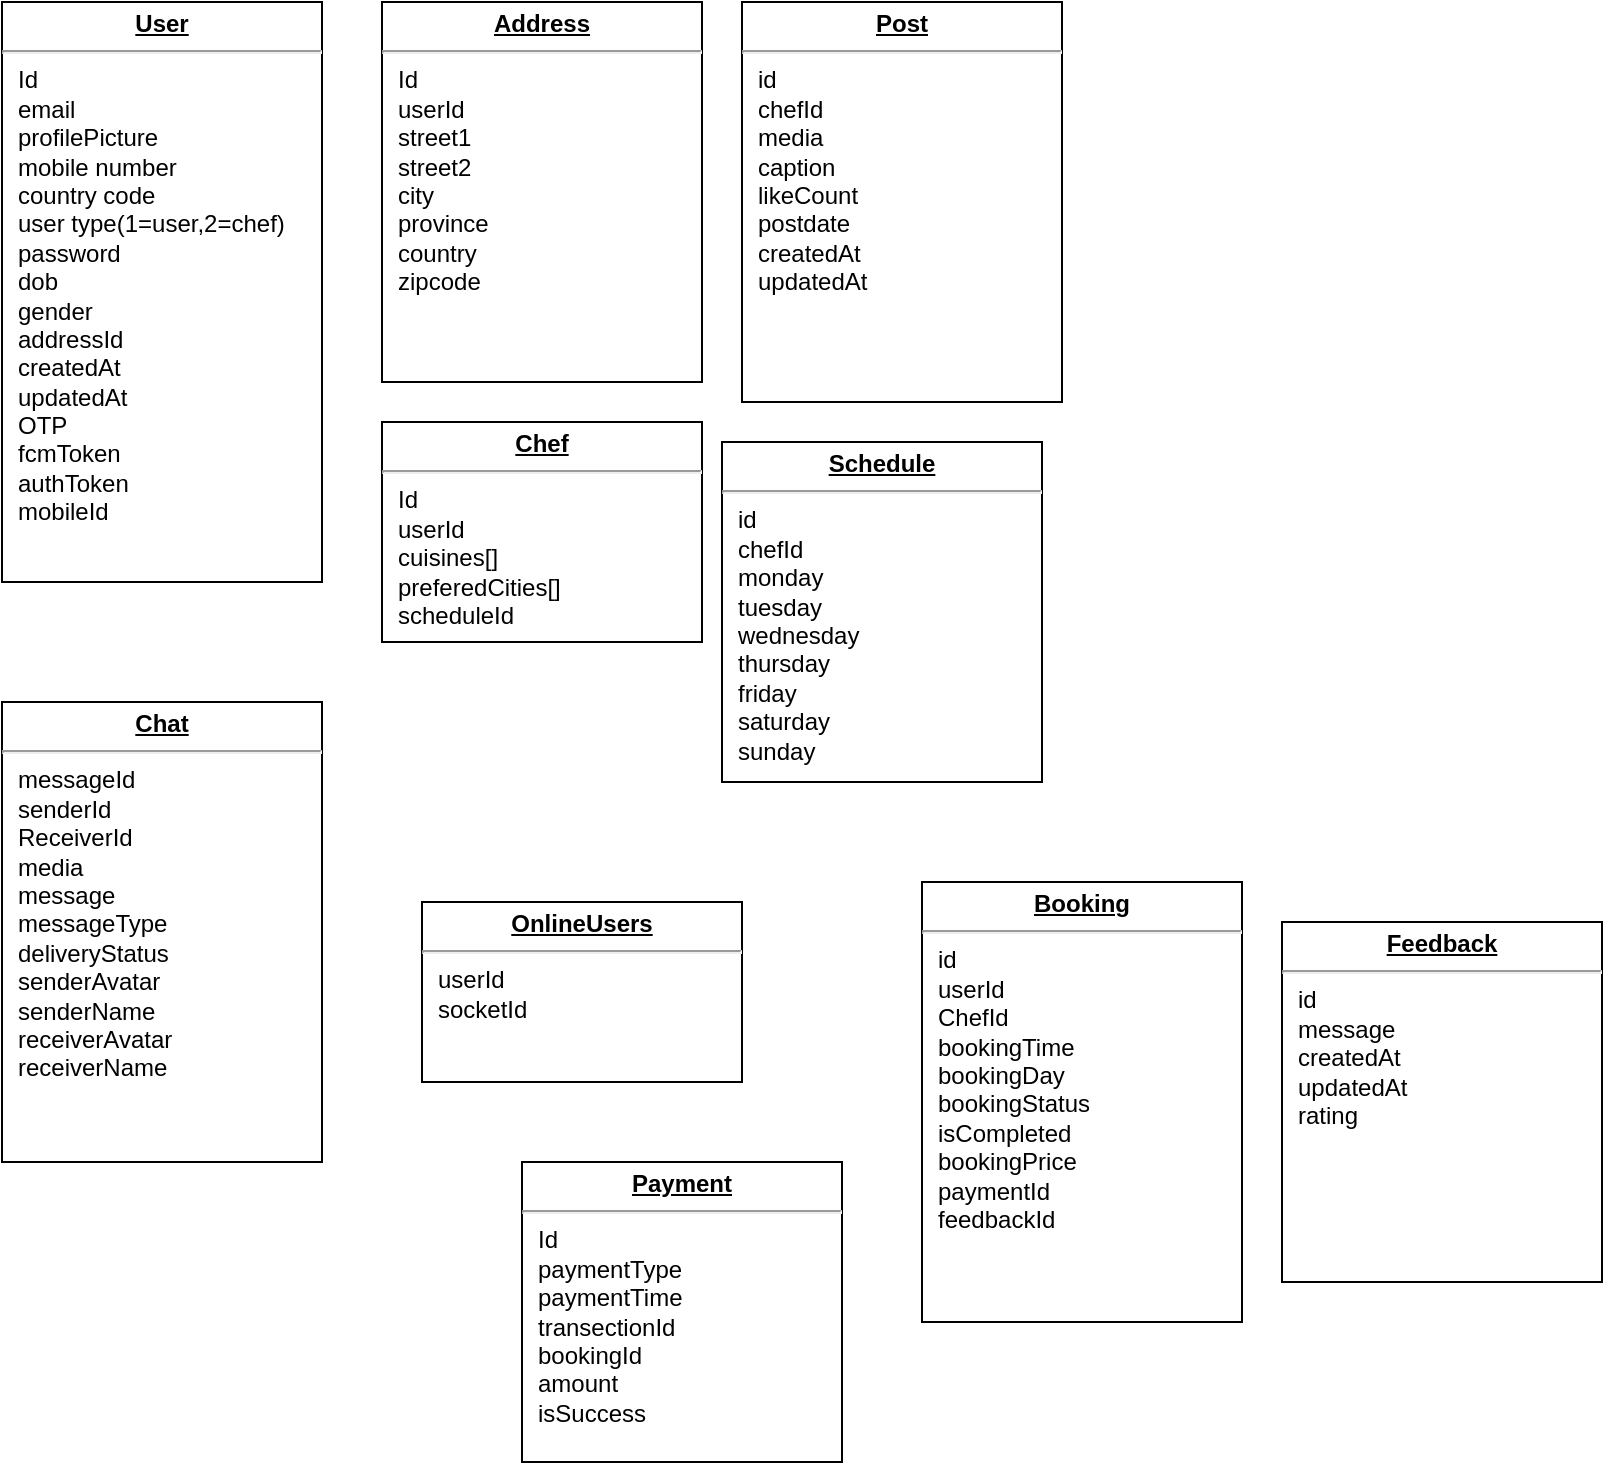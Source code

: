 <mxfile version="21.8.2" type="github">
  <diagram name="Page-1" id="9f46799a-70d6-7492-0946-bef42562c5a5">
    <mxGraphModel dx="1314" dy="793" grid="1" gridSize="10" guides="1" tooltips="1" connect="1" arrows="1" fold="1" page="1" pageScale="1" pageWidth="1100" pageHeight="850" background="none" math="0" shadow="0">
      <root>
        <mxCell id="0" />
        <mxCell id="1" parent="0" />
        <mxCell id="tzhDZtTNpk9A9OBAJ9qF-6" value="&lt;p style=&quot;margin:0px;margin-top:4px;text-align:center;text-decoration:underline;&quot;&gt;&lt;b&gt;User&lt;/b&gt;&lt;/p&gt;&lt;hr&gt;&lt;p style=&quot;margin:0px;margin-left:8px;&quot;&gt;Id&lt;br&gt;email&lt;/p&gt;&lt;p style=&quot;margin:0px;margin-left:8px;&quot;&gt;profilePicture&lt;br&gt;mobile number&lt;/p&gt;&lt;p style=&quot;margin:0px;margin-left:8px;&quot;&gt;country code&lt;/p&gt;&lt;p style=&quot;margin:0px;margin-left:8px;&quot;&gt;user type(1=user,2=chef&lt;span style=&quot;background-color: initial;&quot;&gt;)&lt;/span&gt;&lt;/p&gt;&lt;p style=&quot;margin:0px;margin-left:8px;&quot;&gt;password&lt;/p&gt;&lt;p style=&quot;margin:0px;margin-left:8px;&quot;&gt;dob&lt;/p&gt;&lt;p style=&quot;margin:0px;margin-left:8px;&quot;&gt;gender&lt;/p&gt;&lt;p style=&quot;margin:0px;margin-left:8px;&quot;&gt;addressId&lt;/p&gt;&lt;p style=&quot;margin:0px;margin-left:8px;&quot;&gt;createdAt&lt;/p&gt;&lt;p style=&quot;margin:0px;margin-left:8px;&quot;&gt;updatedAt&lt;/p&gt;&lt;p style=&quot;margin:0px;margin-left:8px;&quot;&gt;OTP&lt;/p&gt;&lt;p style=&quot;margin:0px;margin-left:8px;&quot;&gt;fcmToken&lt;/p&gt;&lt;p style=&quot;margin:0px;margin-left:8px;&quot;&gt;authToken&lt;/p&gt;&lt;p style=&quot;margin:0px;margin-left:8px;&quot;&gt;mobileId&lt;/p&gt;" style="verticalAlign=top;align=left;overflow=fill;fontSize=12;fontFamily=Helvetica;html=1;whiteSpace=wrap;" vertex="1" parent="1">
          <mxGeometry x="60" y="80" width="160" height="290" as="geometry" />
        </mxCell>
        <mxCell id="tzhDZtTNpk9A9OBAJ9qF-7" value="&lt;p style=&quot;margin:0px;margin-top:4px;text-align:center;text-decoration:underline;&quot;&gt;&lt;b&gt;Address&lt;/b&gt;&lt;/p&gt;&lt;hr&gt;&lt;p style=&quot;margin:0px;margin-left:8px;&quot;&gt;Id&lt;br&gt;userId&lt;br&gt;street1&lt;/p&gt;&lt;p style=&quot;margin:0px;margin-left:8px;&quot;&gt;street2&lt;/p&gt;&lt;p style=&quot;margin:0px;margin-left:8px;&quot;&gt;city&lt;/p&gt;&lt;p style=&quot;margin:0px;margin-left:8px;&quot;&gt;province&lt;/p&gt;&lt;p style=&quot;margin:0px;margin-left:8px;&quot;&gt;country&lt;/p&gt;&lt;p style=&quot;margin:0px;margin-left:8px;&quot;&gt;zipcode&lt;/p&gt;" style="verticalAlign=top;align=left;overflow=fill;fontSize=12;fontFamily=Helvetica;html=1;whiteSpace=wrap;" vertex="1" parent="1">
          <mxGeometry x="250" y="80" width="160" height="190" as="geometry" />
        </mxCell>
        <mxCell id="tzhDZtTNpk9A9OBAJ9qF-8" value="&lt;p style=&quot;margin:0px;margin-top:4px;text-align:center;text-decoration:underline;&quot;&gt;&lt;b&gt;Chef&lt;/b&gt;&lt;/p&gt;&lt;hr&gt;&lt;p style=&quot;margin:0px;margin-left:8px;&quot;&gt;Id&lt;br&gt;userId&lt;br&gt;cuisines[]&lt;/p&gt;&lt;p style=&quot;margin:0px;margin-left:8px;&quot;&gt;preferedCities[]&lt;/p&gt;&lt;p style=&quot;margin:0px;margin-left:8px;&quot;&gt;scheduleId&lt;/p&gt;" style="verticalAlign=top;align=left;overflow=fill;fontSize=12;fontFamily=Helvetica;html=1;whiteSpace=wrap;" vertex="1" parent="1">
          <mxGeometry x="250" y="290" width="160" height="110" as="geometry" />
        </mxCell>
        <mxCell id="tzhDZtTNpk9A9OBAJ9qF-10" value="&lt;p style=&quot;margin:0px;margin-top:4px;text-align:center;text-decoration:underline;&quot;&gt;&lt;b&gt;Schedule&lt;/b&gt;&lt;/p&gt;&lt;hr&gt;&lt;p style=&quot;margin:0px;margin-left:8px;&quot;&gt;id&lt;/p&gt;&lt;p style=&quot;margin:0px;margin-left:8px;&quot;&gt;chefId&lt;/p&gt;&lt;p style=&quot;margin:0px;margin-left:8px;&quot;&gt;monday&lt;/p&gt;&lt;p style=&quot;margin:0px;margin-left:8px;&quot;&gt;tuesday&lt;/p&gt;&lt;p style=&quot;margin:0px;margin-left:8px;&quot;&gt;wednesday&lt;/p&gt;&lt;p style=&quot;margin:0px;margin-left:8px;&quot;&gt;thursday&lt;/p&gt;&lt;p style=&quot;margin:0px;margin-left:8px;&quot;&gt;friday&lt;/p&gt;&lt;p style=&quot;margin:0px;margin-left:8px;&quot;&gt;saturday&lt;/p&gt;&lt;p style=&quot;margin:0px;margin-left:8px;&quot;&gt;sunday&lt;/p&gt;" style="verticalAlign=top;align=left;overflow=fill;fontSize=12;fontFamily=Helvetica;html=1;whiteSpace=wrap;" vertex="1" parent="1">
          <mxGeometry x="420" y="300" width="160" height="170" as="geometry" />
        </mxCell>
        <mxCell id="tzhDZtTNpk9A9OBAJ9qF-11" value="&lt;p style=&quot;margin:0px;margin-top:4px;text-align:center;text-decoration:underline;&quot;&gt;&lt;b&gt;Post&lt;/b&gt;&lt;/p&gt;&lt;hr&gt;&lt;p style=&quot;margin:0px;margin-left:8px;&quot;&gt;id&lt;/p&gt;&lt;p style=&quot;margin:0px;margin-left:8px;&quot;&gt;chefId&lt;/p&gt;&lt;p style=&quot;margin:0px;margin-left:8px;&quot;&gt;media&lt;/p&gt;&lt;p style=&quot;margin:0px;margin-left:8px;&quot;&gt;caption&lt;/p&gt;&lt;p style=&quot;margin:0px;margin-left:8px;&quot;&gt;likeCount&lt;/p&gt;&lt;p style=&quot;margin:0px;margin-left:8px;&quot;&gt;postdate&lt;/p&gt;&lt;p style=&quot;margin:0px;margin-left:8px;&quot;&gt;createdAt&lt;/p&gt;&lt;p style=&quot;margin:0px;margin-left:8px;&quot;&gt;updatedAt&lt;/p&gt;&lt;p style=&quot;margin:0px;margin-left:8px;&quot;&gt;&lt;br&gt;&lt;/p&gt;" style="verticalAlign=top;align=left;overflow=fill;fontSize=12;fontFamily=Helvetica;html=1;whiteSpace=wrap;" vertex="1" parent="1">
          <mxGeometry x="430" y="80" width="160" height="200" as="geometry" />
        </mxCell>
        <mxCell id="tzhDZtTNpk9A9OBAJ9qF-12" value="&lt;p style=&quot;margin:0px;margin-top:4px;text-align:center;text-decoration:underline;&quot;&gt;&lt;b&gt;Chat&lt;/b&gt;&lt;/p&gt;&lt;hr&gt;&lt;p style=&quot;margin:0px;margin-left:8px;&quot;&gt;messageId&lt;br&gt;senderId&lt;/p&gt;&lt;p style=&quot;margin:0px;margin-left:8px;&quot;&gt;ReceiverId&lt;/p&gt;&lt;p style=&quot;margin:0px;margin-left:8px;&quot;&gt;media&lt;/p&gt;&lt;p style=&quot;margin:0px;margin-left:8px;&quot;&gt;message&lt;/p&gt;&lt;p style=&quot;margin:0px;margin-left:8px;&quot;&gt;messageType&lt;/p&gt;&lt;p style=&quot;margin:0px;margin-left:8px;&quot;&gt;deliveryStatus&lt;/p&gt;&lt;p style=&quot;margin:0px;margin-left:8px;&quot;&gt;senderAvatar&lt;/p&gt;&lt;p style=&quot;margin:0px;margin-left:8px;&quot;&gt;senderName&lt;/p&gt;&lt;p style=&quot;margin:0px;margin-left:8px;&quot;&gt;receiverAvatar&lt;/p&gt;&lt;p style=&quot;margin:0px;margin-left:8px;&quot;&gt;receiverName&lt;/p&gt;" style="verticalAlign=top;align=left;overflow=fill;fontSize=12;fontFamily=Helvetica;html=1;whiteSpace=wrap;" vertex="1" parent="1">
          <mxGeometry x="60" y="430" width="160" height="230" as="geometry" />
        </mxCell>
        <mxCell id="tzhDZtTNpk9A9OBAJ9qF-14" value="&lt;p style=&quot;margin:0px;margin-top:4px;text-align:center;text-decoration:underline;&quot;&gt;&lt;b&gt;OnlineUsers&lt;/b&gt;&lt;/p&gt;&lt;hr&gt;&lt;p style=&quot;margin:0px;margin-left:8px;&quot;&gt;userId&lt;/p&gt;&lt;p style=&quot;margin:0px;margin-left:8px;&quot;&gt;socketId&lt;/p&gt;" style="verticalAlign=top;align=left;overflow=fill;fontSize=12;fontFamily=Helvetica;html=1;whiteSpace=wrap;" vertex="1" parent="1">
          <mxGeometry x="270" y="530" width="160" height="90" as="geometry" />
        </mxCell>
        <mxCell id="tzhDZtTNpk9A9OBAJ9qF-15" value="&lt;p style=&quot;margin:0px;margin-top:4px;text-align:center;text-decoration:underline;&quot;&gt;&lt;b&gt;Booking&lt;/b&gt;&lt;/p&gt;&lt;hr&gt;&lt;p style=&quot;margin:0px;margin-left:8px;&quot;&gt;id&lt;/p&gt;&lt;p style=&quot;margin:0px;margin-left:8px;&quot;&gt;userId&lt;/p&gt;&lt;p style=&quot;margin:0px;margin-left:8px;&quot;&gt;ChefId&lt;/p&gt;&lt;p style=&quot;margin:0px;margin-left:8px;&quot;&gt;bookingTime&lt;/p&gt;&lt;p style=&quot;margin:0px;margin-left:8px;&quot;&gt;bookingDay&lt;/p&gt;&lt;p style=&quot;margin:0px;margin-left:8px;&quot;&gt;bookingStatus&lt;/p&gt;&lt;p style=&quot;margin:0px;margin-left:8px;&quot;&gt;isCompleted&lt;/p&gt;&lt;p style=&quot;margin:0px;margin-left:8px;&quot;&gt;bookingPrice&lt;/p&gt;&lt;p style=&quot;margin:0px;margin-left:8px;&quot;&gt;paymentId&lt;/p&gt;&lt;p style=&quot;margin:0px;margin-left:8px;&quot;&gt;feedbackId&lt;/p&gt;" style="verticalAlign=top;align=left;overflow=fill;fontSize=12;fontFamily=Helvetica;html=1;whiteSpace=wrap;" vertex="1" parent="1">
          <mxGeometry x="520" y="520" width="160" height="220" as="geometry" />
        </mxCell>
        <mxCell id="tzhDZtTNpk9A9OBAJ9qF-16" value="&lt;p style=&quot;margin:0px;margin-top:4px;text-align:center;text-decoration:underline;&quot;&gt;&lt;b&gt;Payment&lt;/b&gt;&lt;/p&gt;&lt;hr&gt;&lt;p style=&quot;margin:0px;margin-left:8px;&quot;&gt;Id&lt;/p&gt;&lt;p style=&quot;margin:0px;margin-left:8px;&quot;&gt;paymentType&lt;/p&gt;&lt;p style=&quot;margin:0px;margin-left:8px;&quot;&gt;paymentTime&lt;/p&gt;&lt;p style=&quot;margin:0px;margin-left:8px;&quot;&gt;transectionId&lt;/p&gt;&lt;p style=&quot;margin:0px;margin-left:8px;&quot;&gt;bookingId&lt;/p&gt;&lt;p style=&quot;margin:0px;margin-left:8px;&quot;&gt;amount&lt;/p&gt;&lt;p style=&quot;margin:0px;margin-left:8px;&quot;&gt;isSuccess&lt;/p&gt;" style="verticalAlign=top;align=left;overflow=fill;fontSize=12;fontFamily=Helvetica;html=1;whiteSpace=wrap;" vertex="1" parent="1">
          <mxGeometry x="320" y="660" width="160" height="150" as="geometry" />
        </mxCell>
        <mxCell id="tzhDZtTNpk9A9OBAJ9qF-17" value="&lt;p style=&quot;margin:0px;margin-top:4px;text-align:center;text-decoration:underline;&quot;&gt;&lt;b&gt;Feedback&lt;/b&gt;&lt;/p&gt;&lt;hr&gt;&lt;p style=&quot;margin:0px;margin-left:8px;&quot;&gt;id&lt;/p&gt;&lt;p style=&quot;margin:0px;margin-left:8px;&quot;&gt;message&lt;/p&gt;&lt;p style=&quot;margin:0px;margin-left:8px;&quot;&gt;createdAt&lt;/p&gt;&lt;p style=&quot;margin:0px;margin-left:8px;&quot;&gt;updatedAt&lt;/p&gt;&lt;p style=&quot;margin:0px;margin-left:8px;&quot;&gt;rating&lt;/p&gt;" style="verticalAlign=top;align=left;overflow=fill;fontSize=12;fontFamily=Helvetica;html=1;whiteSpace=wrap;" vertex="1" parent="1">
          <mxGeometry x="700" y="540" width="160" height="180" as="geometry" />
        </mxCell>
      </root>
    </mxGraphModel>
  </diagram>
</mxfile>
